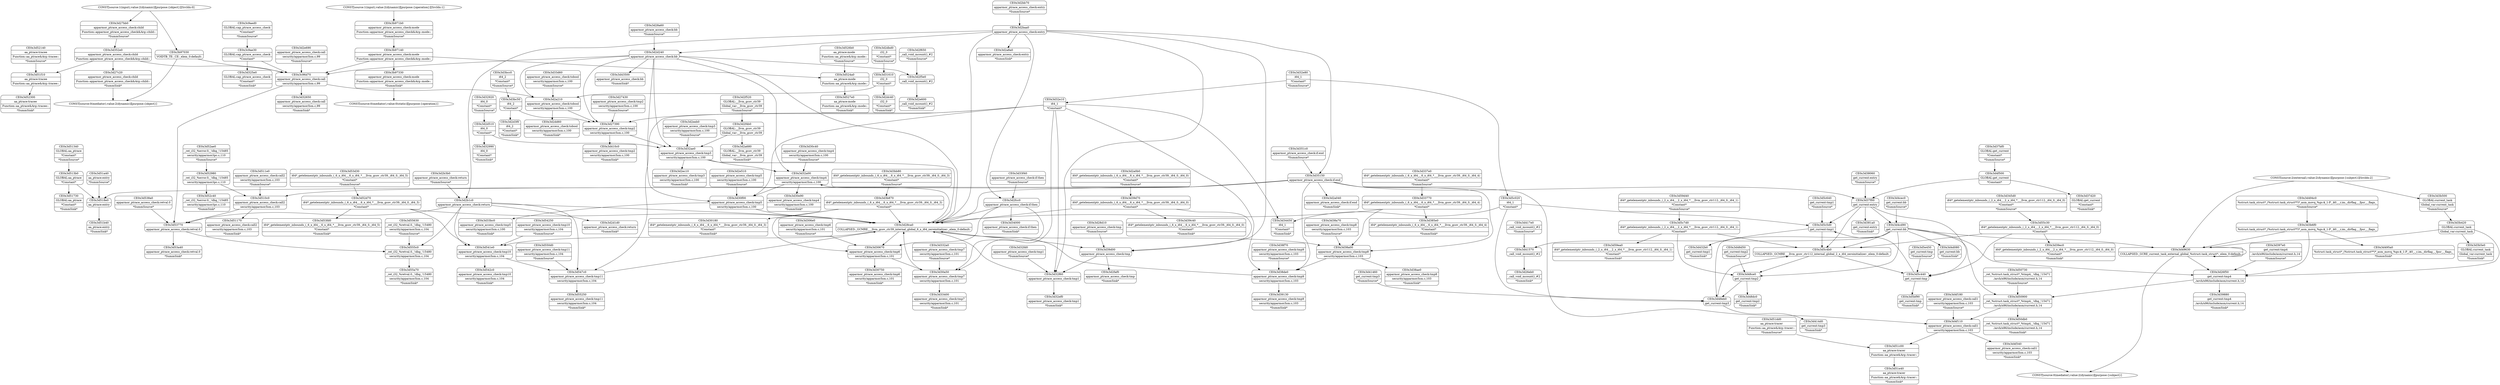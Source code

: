 digraph {
	CE0x3d32a00 [shape=record,shape=Mrecord,label="{CE0x3d32a00|apparmor_ptrace_access_check:tmp4|security/apparmor/lsm.c,100}"]
	CE0x3d37bf0 [shape=record,shape=Mrecord,label="{CE0x3d37bf0|GLOBAL:get_current|*Constant*|*SummSource*}"]
	CE0x3d4f110 [shape=record,shape=Mrecord,label="{CE0x3d4f110|apparmor_ptrace_access_check:call1|security/apparmor/lsm.c,103}"]
	CE0x3d59ea0 [shape=record,shape=Mrecord,label="{CE0x3d59ea0|i64*_getelementptr_inbounds_(_2_x_i64_,_2_x_i64_*___llvm_gcov_ctr112,_i64_0,_i64_1)|*Constant*|*SummSink*}"]
	CE0x3d306e0 [shape=record,shape=Mrecord,label="{CE0x3d306e0|apparmor_ptrace_access_check:tmp6|security/apparmor/lsm.c,101|*SummSource*}"]
	"CONST[source:0(mediator),value:2(dynamic)][purpose:{object}]"
	CE0x3d2f5e0 [shape=record,shape=Mrecord,label="{CE0x3d2f5e0|_call_void_mcount()_#2}"]
	CE0x3d524a0 [shape=record,shape=Mrecord,label="{CE0x3d524a0|aa_ptrace:mode|Function::aa_ptrace&Arg::mode::}"]
	CE0x3d526b0 [shape=record,shape=Mrecord,label="{CE0x3d526b0|aa_ptrace:mode|Function::aa_ptrace&Arg::mode::|*SummSource*}"]
	CE0x3d39880 [shape=record,shape=Mrecord,label="{CE0x3d39880|get_current:tmp4|./arch/x86/include/asm/current.h,14|*SummSink*}"]
	CE0x3d518e0 [shape=record,shape=Mrecord,label="{CE0x3d518e0|aa_ptrace:entry}"]
	CE0x3d2b3b0 [shape=record,shape=Mrecord,label="{CE0x3d2b3b0|apparmor_ptrace_access_check:return|*SummSource*}"]
	CE0x3d48eb0 [shape=record,shape=Mrecord,label="{CE0x3d48eb0|get_current:tmp3}"]
	CE0x3d35150 [shape=record,shape=Mrecord,label="{CE0x3d35150|apparmor_ptrace_access_check:if.end}"]
	CE0x3d28d10 [shape=record,shape=Mrecord,label="{CE0x3d28d10|apparmor_ptrace_access_check:tmp|*SummSource*}"]
	CE0x3d5c5d0 [shape=record,shape=Mrecord,label="{CE0x3d5c5d0|get_current:tmp1}"]
	CE0x3d49630 [shape=record,shape=Mrecord,label="{CE0x3d49630|COLLAPSED:_GCRE_current_task_external_global_%struct.task_struct*:_elem_0:default:}"]
	CE0x3d51340 [shape=record,shape=Mrecord,label="{CE0x3d51340|GLOBAL:aa_ptrace|*Constant*|*SummSource*}"]
	CE0x3d38ae0 [shape=record,shape=Mrecord,label="{CE0x3d38ae0|apparmor_ptrace_access_check:tmp8|security/apparmor/lsm.c,103|*SummSink*}"]
	CE0x3d547c0 [shape=record,shape=Mrecord,label="{CE0x3d547c0|apparmor_ptrace_access_check:tmp11|security/apparmor/lsm.c,104}"]
	CE0x3d52c40 [shape=record,shape=Mrecord,label="{CE0x3d52c40|_ret_i32_%error.0,_!dbg_!15485|security/apparmor/ipc.c,110|*SummSink*}"]
	CE0x3d385e0 [shape=record,shape=Mrecord,label="{CE0x3d385e0|i64*_getelementptr_inbounds_(_6_x_i64_,_6_x_i64_*___llvm_gcov_ctr39,_i64_0,_i64_4)|*Constant*|*SummSink*}"]
	CE0x3d30c40 [shape=record,shape=Mrecord,label="{CE0x3d30c40|apparmor_ptrace_access_check:tmp4|security/apparmor/lsm.c,100|*SummSource*}"]
	CE0x3d41570 [shape=record,shape=Mrecord,label="{CE0x3d41570|_call_void_mcount()_#2}"]
	CE0x3d3b6f0 [shape=record,shape=Mrecord,label="{CE0x3d3b6f0|%struct.task_struct*_(%struct.task_struct**)*_asm_movq_%gs:$_1:P_,$0_,_r,im,_dirflag_,_fpsr_,_flags_}"]
	CE0x3d55c30 [shape=record,shape=Mrecord,label="{CE0x3d55c30|i64*_getelementptr_inbounds_(_2_x_i64_,_2_x_i64_*___llvm_gcov_ctr112,_i64_0,_i64_0)|*Constant*}"]
	CE0x3d2eeb0 [shape=record,shape=Mrecord,label="{CE0x3d2eeb0|apparmor_ptrace_access_check:tmp3|security/apparmor/lsm.c,100|*SummSource*}"]
	CE0x3d510c0 [shape=record,shape=Mrecord,label="{CE0x3d510c0|apparmor_ptrace_access_check:call2|security/apparmor/lsm.c,103}"]
	CE0x3d48ce0 [shape=record,shape=Mrecord,label="{CE0x3d48ce0|get_current:tmp2}"]
	CE0x3d39130 [shape=record,shape=Mrecord,label="{CE0x3d39130|apparmor_ptrace_access_check:tmp9|security/apparmor/lsm.c,103|*SummSink*}"]
	CE0x3d337e0 [shape=record,shape=Mrecord,label="{CE0x3d337e0|i64*_getelementptr_inbounds_(_6_x_i64_,_6_x_i64_*___llvm_gcov_ctr39,_i64_0,_i64_4)|*Constant*|*SummSource*}"]
	CE0x3d3b870 [shape=record,shape=Mrecord,label="{CE0x3d3b870|i64*_getelementptr_inbounds_(_6_x_i64_,_6_x_i64_*___llvm_gcov_ctr39,_i64_0,_i64_3)|*Constant*}"]
	CE0x3d511e0 [shape=record,shape=Mrecord,label="{CE0x3d511e0|apparmor_ptrace_access_check:call2|security/apparmor/lsm.c,103|*SummSource*}"]
	CE0x3d2baa0 [shape=record,shape=Mrecord,label="{CE0x3d2baa0|apparmor_ptrace_access_check:entry}"]
	CE0x3d345d0 [shape=record,shape=Mrecord,label="{CE0x3d345d0|i64*_getelementptr_inbounds_(_2_x_i64_,_2_x_i64_*___llvm_gcov_ctr112,_i64_0,_i64_0)|*Constant*|*SummSource*}"]
	CE0x3c9aed0 [shape=record,shape=Mrecord,label="{CE0x3c9aed0|GLOBAL:cap_ptrace_access_check|*Constant*|*SummSource*}"]
	CE0x3d39c40 [shape=record,shape=Mrecord,label="{CE0x3d39c40|i64*_getelementptr_inbounds_(_6_x_i64_,_6_x_i64_*___llvm_gcov_ctr39,_i64_0,_i64_0)|*Constant*|*SummSink*}"]
	CE0x3d410c0 [shape=record,shape=Mrecord,label="{CE0x3d410c0|apparmor_ptrace_access_check:tmp2|security/apparmor/lsm.c,100|*SummSink*}"]
	CE0x3d30f00 [shape=record,shape=Mrecord,label="{CE0x3d30f00|apparmor_ptrace_access_check:tmp5|security/apparmor/lsm.c,100}"]
	CE0x3d2d1d0 [shape=record,shape=Mrecord,label="{CE0x3d2d1d0|apparmor_ptrace_access_check:return|*SummSink*}"]
	CE0x3d34450 [shape=record,shape=Mrecord,label="{CE0x3d34450|i64_1|*Constant*|*SummSink*}"]
	CE0x3d2e600 [shape=record,shape=Mrecord,label="{CE0x3d2e600|_call_void_mcount()_#2|*SummSink*}"]
	CE0x3d55250 [shape=record,shape=Mrecord,label="{CE0x3d55250|apparmor_ptrace_access_check:tmp11|security/apparmor/lsm.c,104|*SummSink*}"]
	"CONST[source:1(input),value:2(dynamic)][purpose:{operation}][SrcIdx:1]"
	CE0x3d51dd0 [shape=record,shape=Mrecord,label="{CE0x3d51dd0|aa_ptrace:tracer|Function::aa_ptrace&Arg::tracer::|*SummSource*}"]
	CE0x3d3b500 [shape=record,shape=Mrecord,label="{CE0x3d3b500|GLOBAL:current_task|Global_var:current_task|*SummSource*}"]
	CE0x3d542c0 [shape=record,shape=Mrecord,label="{CE0x3d542c0|apparmor_ptrace_access_check:tmp10|security/apparmor/lsm.c,104|*SummSink*}"]
	"CONST[source:1(input),value:2(dynamic)][purpose:{object}][SrcIdx:0]"
	CE0x3d53d30 [shape=record,shape=Mrecord,label="{CE0x3d53d30|i64*_getelementptr_inbounds_(_6_x_i64_,_6_x_i64_*___llvm_gcov_ctr39,_i64_0,_i64_5)|*Constant*|*SummSource*}"]
	CE0x3d5c4b0 [shape=record,shape=Mrecord,label="{CE0x3d5c4b0|COLLAPSED:_GCMRE___llvm_gcov_ctr112_internal_global_2_x_i64_zeroinitializer:_elem_0:default:}"]
	CE0x3d352e0 [shape=record,shape=Mrecord,label="{CE0x3d352e0|apparmor_ptrace_access_check:child|Function::apparmor_ptrace_access_check&Arg::child::}"]
	CE0x3d2d240 [shape=record,shape=Mrecord,label="{CE0x3d2d240|apparmor_ptrace_access_check:bb}"]
	CE0x3d33770 [shape=record,shape=Mrecord,label="{CE0x3d33770|i64*_getelementptr_inbounds_(_6_x_i64_,_6_x_i64_*___llvm_gcov_ctr39,_i64_0,_i64_4)|*Constant*}"]
	"CONST[source:2(external),value:2(dynamic)][purpose:{subject}][SrcIdx:2]"
	CE0x3d53fd0 [shape=record,shape=Mrecord,label="{CE0x3d53fd0|i64*_getelementptr_inbounds_(_6_x_i64_,_6_x_i64_*___llvm_gcov_ctr39,_i64_0,_i64_5)|*Constant*|*SummSink*}"]
	CE0x3d2faf0 [shape=record,shape=Mrecord,label="{CE0x3d2faf0|apparmor_ptrace_access_check:tmp|*SummSink*}"]
	CE0x3d27bb0 [shape=record,shape=Mrecord,label="{CE0x3d27bb0|apparmor_ptrace_access_check:child|Function::apparmor_ptrace_access_check&Arg::child::|*SummSource*}"]
	CE0x3d26f50 [shape=record,shape=Mrecord,label="{CE0x3d26f50|get_current:tmp4|./arch/x86/include/asm/current.h,14}"]
	CE0x3d2a680 [shape=record,shape=Mrecord,label="{CE0x3d2a680|GLOBAL:__llvm_gcov_ctr39|Global_var:__llvm_gcov_ctr39|*SummSink*}"]
	CE0x3d32fd0 [shape=record,shape=Mrecord,label="{CE0x3d32fd0|apparmor_ptrace_access_check:tmp1|*SummSource*}"]
	CE0x3b97330 [shape=record,shape=Mrecord,label="{CE0x3b97330|apparmor_ptrace_access_check:mode|Function::apparmor_ptrace_access_check&Arg::mode::|*SummSink*}"]
	CE0x3d55a70 [shape=record,shape=Mrecord,label="{CE0x3d55a70|_ret_i32_%retval.0,_!dbg_!15480|security/apparmor/lsm.c,104|*SummSink*}"]
	CE0x3d5e450 [shape=record,shape=Mrecord,label="{CE0x3d5e450|get_current:tmp|*SummSource*}"]
	CE0x3d550d0 [shape=record,shape=Mrecord,label="{CE0x3d550d0|apparmor_ptrace_access_check:tmp11|security/apparmor/lsm.c,104|*SummSource*}"]
	CE0x3d33bc0 [shape=record,shape=Mrecord,label="{CE0x3d33bc0|apparmor_ptrace_access_check:tmp5|security/apparmor/lsm.c,100|*SummSink*}"]
	CE0x3d325e0 [shape=record,shape=Mrecord,label="{CE0x3d325e0|GLOBAL:cap_ptrace_access_check|*Constant*|*SummSink*}"]
	CE0x3d50730 [shape=record,shape=Mrecord,label="{CE0x3d50730|_ret_%struct.task_struct*_%tmp4,_!dbg_!15471|./arch/x86/include/asm/current.h,14|*SummSource*}"]
	CE0x3d2ec10 [shape=record,shape=Mrecord,label="{CE0x3d2ec10|apparmor_ptrace_access_check:tmp3|security/apparmor/lsm.c,100|*SummSink*}"]
	CE0x3d32ef0 [shape=record,shape=Mrecord,label="{CE0x3d32ef0|apparmor_ptrace_access_check:tmp1|*SummSink*}"]
	CE0x3c96d70 [shape=record,shape=Mrecord,label="{CE0x3c96d70|apparmor_ptrace_access_check:call|security/apparmor/lsm.c,99}"]
	CE0x3d33400 [shape=record,shape=Mrecord,label="{CE0x3d33400|apparmor_ptrace_access_check:tmp7|security/apparmor/lsm.c,101|*SummSink*}"]
	CE0x3d2bb70 [shape=record,shape=Mrecord,label="{CE0x3d2bb70|apparmor_ptrace_access_check:entry|*SummSource*}"]
	CE0x3d2a210 [shape=record,shape=Mrecord,label="{CE0x3d2a210|apparmor_ptrace_access_check:tobool|security/apparmor/lsm.c,100}"]
	CE0x3d2a0b0 [shape=record,shape=Mrecord,label="{CE0x3d2a0b0|i64*_getelementptr_inbounds_(_6_x_i64_,_6_x_i64_*___llvm_gcov_ctr39,_i64_0,_i64_0)|*Constant*|*SummSource*}"]
	CE0x3d32990 [shape=record,shape=Mrecord,label="{CE0x3d32990|i64_0|*Constant*|*SummSink*}"]
	CE0x3d2a040 [shape=record,shape=Mrecord,label="{CE0x3d2a040|apparmor_ptrace_access_check:if.end|*SummSink*}"]
	CE0x3d51730 [shape=record,shape=Mrecord,label="{CE0x3d51730|GLOBAL:aa_ptrace|*Constant*|*SummSink*}"]
	CE0x3d351c0 [shape=record,shape=Mrecord,label="{CE0x3d351c0|apparmor_ptrace_access_check:if.end|*SummSource*}"]
	CE0x3d32e10 [shape=record,shape=Mrecord,label="{CE0x3d32e10|i64_1|*Constant*}"]
	CE0x3d30a50 [shape=record,shape=Mrecord,label="{CE0x3d30a50|apparmor_ptrace_access_check:tmp7|security/apparmor/lsm.c,101}"]
	CE0x3d5c440 [shape=record,shape=Mrecord,label="{CE0x3d5c440|get_current:tmp}"]
	CE0x3d2f520 [shape=record,shape=Mrecord,label="{CE0x3d2f520|GLOBAL:__llvm_gcov_ctr39|Global_var:__llvm_gcov_ctr39|*SummSource*}"]
	"CONST[source:0(mediator),value:0(static)][purpose:{operation}]"
	CE0x3d28ca0 [shape=record,shape=Mrecord,label="{CE0x3d28ca0|COLLAPSED:_GCMRE___llvm_gcov_ctr39_internal_global_6_x_i64_zeroinitializer:_elem_0:default:}"]
	CE0x3d555c0 [shape=record,shape=Mrecord,label="{CE0x3d555c0|_ret_i32_%retval.0,_!dbg_!15480|security/apparmor/lsm.c,104}"]
	"CONST[source:0(mediator),value:2(dynamic)][purpose:{subject}]"
	CE0x3d414d0 [shape=record,shape=Mrecord,label="{CE0x3d414d0|get_current:tmp3|*SummSink*}"]
	CE0x3b971b0 [shape=record,shape=Mrecord,label="{CE0x3b971b0|apparmor_ptrace_access_check:mode|Function::apparmor_ptrace_access_check&Arg::mode::|*SummSource*}"]
	CE0x3d4cec0 [shape=record,shape=Mrecord,label="{CE0x3d4cec0|get_current:bb|*SummSource*}"]
	CE0x3d5c640 [shape=record,shape=Mrecord,label="{CE0x3d5c640|get_current:tmp1|*SummSource*}"]
	CE0x3d538a0 [shape=record,shape=Mrecord,label="{CE0x3d538a0|apparmor_ptrace_access_check:retval.0|*SummSource*}"]
	CE0x3d32e80 [shape=record,shape=Mrecord,label="{CE0x3d32e80|i64_1|*Constant*|*SummSource*}"]
	CE0x3d3bcc0 [shape=record,shape=Mrecord,label="{CE0x3d3bcc0|i64_2|*Constant*|*SummSource*}"]
	CE0x3d55630 [shape=record,shape=Mrecord,label="{CE0x3d55630|_ret_i32_%retval.0,_!dbg_!15480|security/apparmor/lsm.c,104|*SummSource*}"]
	CE0x3d32f60 [shape=record,shape=Mrecord,label="{CE0x3d32f60|apparmor_ptrace_access_check:tmp1}"]
	CE0x3d397e0 [shape=record,shape=Mrecord,label="{CE0x3d397e0|get_current:tmp4|./arch/x86/include/asm/current.h,14|*SummSource*}"]
	CE0x3d4d080 [shape=record,shape=Mrecord,label="{CE0x3d4d080|get_current:bb|*SummSink*}"]
	CE0x3d4cd90 [shape=record,shape=Mrecord,label="{CE0x3d4cd90|get_current:bb}"]
	CE0x3d38a00 [shape=record,shape=Mrecord,label="{CE0x3d38a00|apparmor_ptrace_access_check:tmp8|security/apparmor/lsm.c,103}"]
	CE0x3d3bb80 [shape=record,shape=Mrecord,label="{CE0x3d3bb80|i64*_getelementptr_inbounds_(_6_x_i64_,_6_x_i64_*___llvm_gcov_ctr39,_i64_0,_i64_3)|*Constant*|*SummSource*}"]
	CE0x3d38a70 [shape=record,shape=Mrecord,label="{CE0x3d38a70|apparmor_ptrace_access_check:tmp8|security/apparmor/lsm.c,103|*SummSource*}"]
	CE0x3d5bf90 [shape=record,shape=Mrecord,label="{CE0x3d5bf90|get_current:tmp|*SummSink*}"]
	CE0x3d3bc50 [shape=record,shape=Mrecord,label="{CE0x3d3bc50|i64_2|*Constant*}"]
	CE0x3d50db0 [shape=record,shape=Mrecord,label="{CE0x3d50db0|_ret_%struct.task_struct*_%tmp4,_!dbg_!15471|./arch/x86/include/asm/current.h,14|*SummSink*}"]
	CE0x3d541e0 [shape=record,shape=Mrecord,label="{CE0x3d541e0|apparmor_ptrace_access_check:tmp10|security/apparmor/lsm.c,104}"]
	CE0x3d2e510 [shape=record,shape=Mrecord,label="{CE0x3d2e510|apparmor_ptrace_access_check:tmp5|security/apparmor/lsm.c,100|*SummSource*}"]
	CE0x3d494c0 [shape=record,shape=Mrecord,label="{CE0x3d494c0|%struct.task_struct*_(%struct.task_struct**)*_asm_movq_%gs:$_1:P_,$0_,_r,im,_dirflag_,_fpsr_,_flags_|*SummSource*}"]
	CE0x3b97140 [shape=record,shape=Mrecord,label="{CE0x3b97140|apparmor_ptrace_access_check:mode|Function::apparmor_ptrace_access_check&Arg::mode::}"]
	CE0x3d53a40 [shape=record,shape=Mrecord,label="{CE0x3d53a40|apparmor_ptrace_access_check:retval.0|*SummSink*}"]
	CE0x3d38f70 [shape=record,shape=Mrecord,label="{CE0x3d38f70|apparmor_ptrace_access_check:tmp9|security/apparmor/lsm.c,103|*SummSource*}"]
	CE0x3d32920 [shape=record,shape=Mrecord,label="{CE0x3d32920|i64_0|*Constant*|*SummSource*}"]
	CE0x3d31610 [shape=record,shape=Mrecord,label="{CE0x3d31610|i32_0|*Constant*}"]
	CE0x3d37d20 [shape=record,shape=Mrecord,label="{CE0x3d37d20|GLOBAL:get_current|*Constant*|*SummSink*}"]
	CE0x3d52980 [shape=record,shape=Mrecord,label="{CE0x3d52980|_ret_i32_%error.0,_!dbg_!15485|security/apparmor/ipc.c,110}"]
	CE0x3d54250 [shape=record,shape=Mrecord,label="{CE0x3d54250|apparmor_ptrace_access_check:tmp10|security/apparmor/lsm.c,104|*SummSource*}"]
	CE0x3d5c020 [shape=record,shape=Mrecord,label="{CE0x3d5c020|i64_1|*Constant*}"]
	CE0x3d32650 [shape=record,shape=Mrecord,label="{CE0x3d32650|apparmor_ptrace_access_check:call|security/apparmor/lsm.c,99|*SummSink*}"]
	CE0x3d50900 [shape=record,shape=Mrecord,label="{CE0x3d50900|_ret_%struct.task_struct*_%tmp4,_!dbg_!15471|./arch/x86/include/asm/current.h,14}"]
	CE0x3d2e690 [shape=record,shape=Mrecord,label="{CE0x3d2e690|apparmor_ptrace_access_check:call|security/apparmor/lsm.c,99|*SummSource*}"]
	CE0x3d2a8a0 [shape=record,shape=Mrecord,label="{CE0x3d2a8a0|apparmor_ptrace_access_check:entry|*SummSink*}"]
	CE0x3d2d3f0 [shape=record,shape=Mrecord,label="{CE0x3d2d3f0|i64_2|*Constant*|*SummSink*}"]
	CE0x3d39ec0 [shape=record,shape=Mrecord,label="{CE0x3d39ec0|i64*_getelementptr_inbounds_(_2_x_i64_,_2_x_i64_*___llvm_gcov_ctr112,_i64_0,_i64_0)|*Constant*|*SummSink*}"]
	CE0x3d33f40 [shape=record,shape=Mrecord,label="{CE0x3d33f40|apparmor_ptrace_access_check:if.then|*SummSource*}"]
	CE0x3d51c00 [shape=record,shape=Mrecord,label="{CE0x3d51c00|aa_ptrace:tracer|Function::aa_ptrace&Arg::tracer::}"]
	CE0x3d2d510 [shape=record,shape=Mrecord,label="{CE0x3d2d510|i64_0|*Constant*}"]
	CE0x3d332a0 [shape=record,shape=Mrecord,label="{CE0x3d332a0|apparmor_ptrace_access_check:tmp7|security/apparmor/lsm.c,101|*SummSource*}"]
	CE0x3d30670 [shape=record,shape=Mrecord,label="{CE0x3d30670|apparmor_ptrace_access_check:tmp6|security/apparmor/lsm.c,101}"]
	CE0x3d38060 [shape=record,shape=Mrecord,label="{CE0x3d38060|get_current:entry|*SummSource*}"]
	CE0x3d381a0 [shape=record,shape=Mrecord,label="{CE0x3d381a0|get_current:entry|*SummSink*}"]
	CE0x3d417e0 [shape=record,shape=Mrecord,label="{CE0x3d417e0|_call_void_mcount()_#2|*SummSource*}"]
	CE0x3d2dbd0 [shape=record,shape=Mrecord,label="{CE0x3d2dbd0|i32_0|*Constant*|*SummSource*}"]
	CE0x3d51a40 [shape=record,shape=Mrecord,label="{CE0x3d51a40|aa_ptrace:entry|*SummSource*}"]
	CE0x3d27430 [shape=record,shape=Mrecord,label="{CE0x3d27430|apparmor_ptrace_access_check:tmp2|security/apparmor/lsm.c,100|*SummSource*}"]
	CE0x3d2dd60 [shape=record,shape=Mrecord,label="{CE0x3d2dd60|apparmor_ptrace_access_check:tobool|security/apparmor/lsm.c,100|*SummSink*}"]
	CE0x3d4f500 [shape=record,shape=Mrecord,label="{CE0x3d4f500|GLOBAL:get_current|*Constant*}"]
	CE0x3d27c20 [shape=record,shape=Mrecord,label="{CE0x3d27c20|apparmor_ptrace_access_check:child|Function::apparmor_ptrace_access_check&Arg::child::|*SummSink*}"]
	CE0x3d513b0 [shape=record,shape=Mrecord,label="{CE0x3d513b0|GLOBAL:aa_ptrace|*Constant*}"]
	CE0x3d51e40 [shape=record,shape=Mrecord,label="{CE0x3d51e40|aa_ptrace:tracer|Function::aa_ptrace&Arg::tracer::|*SummSink*}"]
	CE0x3d41460 [shape=record,shape=Mrecord,label="{CE0x3d41460|get_current:tmp3|*SummSource*}"]
	CE0x3d53770 [shape=record,shape=Mrecord,label="{CE0x3d53770|apparmor_ptrace_access_check:retval.0}"]
	CE0x3d59d40 [shape=record,shape=Mrecord,label="{CE0x3d59d40|i64*_getelementptr_inbounds_(_2_x_i64_,_2_x_i64_*___llvm_gcov_ctr112,_i64_0,_i64_1)|*Constant*|*SummSource*}"]
	CE0x3d432b0 [shape=record,shape=Mrecord,label="{CE0x3d432b0|get_current:tmp1|*SummSink*}"]
	CE0x3d3b5e0 [shape=record,shape=Mrecord,label="{CE0x3d3b5e0|GLOBAL:current_task|Global_var:current_task|*SummSink*}"]
	CE0x3d30750 [shape=record,shape=Mrecord,label="{CE0x3d30750|apparmor_ptrace_access_check:tmp6|security/apparmor/lsm.c,101|*SummSink*}"]
	CE0x3d30e90 [shape=record,shape=Mrecord,label="{CE0x3d30e90|apparmor_ptrace_access_check:tmp4|security/apparmor/lsm.c,100|*SummSink*}"]
	CE0x3d27390 [shape=record,shape=Mrecord,label="{CE0x3d27390|apparmor_ptrace_access_check:tmp2|security/apparmor/lsm.c,100}"]
	CE0x3d527e0 [shape=record,shape=Mrecord,label="{CE0x3d527e0|aa_ptrace:mode|Function::aa_ptrace&Arg::mode::|*SummSink*}"]
	CE0x3d28a60 [shape=record,shape=Mrecord,label="{CE0x3d28a60|apparmor_ptrace_access_check:bb|*SummSource*}"]
	CE0x3d48dc0 [shape=record,shape=Mrecord,label="{CE0x3d48dc0|get_current:tmp2|*SummSink*}"]
	CE0x3d52300 [shape=record,shape=Mrecord,label="{CE0x3d52300|aa_ptrace:tracee|Function::aa_ptrace&Arg::tracee::|*SummSink*}"]
	CE0x3d52ae0 [shape=record,shape=Mrecord,label="{CE0x3d52ae0|_ret_i32_%error.0,_!dbg_!15485|security/apparmor/ipc.c,110|*SummSource*}"]
	CE0x3d3b420 [shape=record,shape=Mrecord,label="{CE0x3d3b420|GLOBAL:current_task|Global_var:current_task}"]
	CE0x3d30180 [shape=record,shape=Mrecord,label="{CE0x3d30180|i64*_getelementptr_inbounds_(_6_x_i64_,_6_x_i64_*___llvm_gcov_ctr39,_i64_0,_i64_3)|*Constant*|*SummSink*}"]
	CE0x3d37f00 [shape=record,shape=Mrecord,label="{CE0x3d37f00|get_current:entry}"]
	CE0x3d2fcc0 [shape=record,shape=Mrecord,label="{CE0x3d2fcc0|apparmor_ptrace_access_check:if.then}"]
	CE0x3d32ae0 [shape=record,shape=Mrecord,label="{CE0x3d32ae0|apparmor_ptrace_access_check:tmp3|security/apparmor/lsm.c,100}"]
	CE0x3d4f340 [shape=record,shape=Mrecord,label="{CE0x3d4f340|apparmor_ptrace_access_check:call1|security/apparmor/lsm.c,103|*SummSink*}"]
	CE0x3d51f10 [shape=record,shape=Mrecord,label="{CE0x3d51f10|aa_ptrace:tracee|Function::aa_ptrace&Arg::tracee::}"]
	CE0x3c9ae30 [shape=record,shape=Mrecord,label="{CE0x3c9ae30|GLOBAL:cap_ptrace_access_check|*Constant*}"]
	CE0x3d5c7d0 [shape=record,shape=Mrecord,label="{CE0x3d5c7d0|i64*_getelementptr_inbounds_(_2_x_i64_,_2_x_i64_*___llvm_gcov_ctr112,_i64_0,_i64_1)|*Constant*}"]
	CE0x3d38de0 [shape=record,shape=Mrecord,label="{CE0x3d38de0|apparmor_ptrace_access_check:tmp9|security/apparmor/lsm.c,103}"]
	CE0x3d51170 [shape=record,shape=Mrecord,label="{CE0x3d51170|apparmor_ptrace_access_check:call2|security/apparmor/lsm.c,103|*SummSink*}"]
	CE0x3d48d50 [shape=record,shape=Mrecord,label="{CE0x3d48d50|get_current:tmp2|*SummSource*}"]
	CE0x3d2f4b0 [shape=record,shape=Mrecord,label="{CE0x3d2f4b0|GLOBAL:__llvm_gcov_ctr39|Global_var:__llvm_gcov_ctr39}"]
	CE0x3d2f650 [shape=record,shape=Mrecord,label="{CE0x3d2f650|_call_void_mcount()_#2|*SummSource*}"]
	CE0x3d33d60 [shape=record,shape=Mrecord,label="{CE0x3d33d60|apparmor_ptrace_access_check:tobool|security/apparmor/lsm.c,100|*SummSource*}"]
	CE0x3d52d70 [shape=record,shape=Mrecord,label="{CE0x3d52d70|i64*_getelementptr_inbounds_(_6_x_i64_,_6_x_i64_*___llvm_gcov_ctr39,_i64_0,_i64_5)|*Constant*}"]
	CE0x3d495a0 [shape=record,shape=Mrecord,label="{CE0x3d495a0|%struct.task_struct*_(%struct.task_struct**)*_asm_movq_%gs:$_1:P_,$0_,_r,im,_dirflag_,_fpsr_,_flags_|*SummSink*}"]
	CE0x3d2dc40 [shape=record,shape=Mrecord,label="{CE0x3d2dc40|i32_0|*Constant*|*SummSink*}"]
	CE0x3d34000 [shape=record,shape=Mrecord,label="{CE0x3d34000|apparmor_ptrace_access_check:if.then|*SummSink*}"]
	CE0x3d39d00 [shape=record,shape=Mrecord,label="{CE0x3d39d00|apparmor_ptrace_access_check:tmp}"]
	CE0x3d43500 [shape=record,shape=Mrecord,label="{CE0x3d43500|apparmor_ptrace_access_check:bb|*SummSink*}"]
	CE0x3d52140 [shape=record,shape=Mrecord,label="{CE0x3d52140|aa_ptrace:tracee|Function::aa_ptrace&Arg::tracee::|*SummSource*}"]
	CE0x3d26eb0 [shape=record,shape=Mrecord,label="{CE0x3d26eb0|_call_void_mcount()_#2|*SummSink*}"]
	CE0x3d2b1c0 [shape=record,shape=Mrecord,label="{CE0x3d2b1c0|apparmor_ptrace_access_check:return}"]
	CE0x3d39d70 [shape=record,shape=Mrecord,label="{CE0x3d39d70|i64*_getelementptr_inbounds_(_6_x_i64_,_6_x_i64_*___llvm_gcov_ctr39,_i64_0,_i64_0)|*Constant*}"]
	CE0x3d4f180 [shape=record,shape=Mrecord,label="{CE0x3d4f180|apparmor_ptrace_access_check:call1|security/apparmor/lsm.c,103|*SummSource*}"]
	CE0x3b97030 [shape=record,shape=Mrecord,label="{CE0x3b97030|VOIDTB_TE:_CE:_elem_0:default:}"]
	CE0x3d51b40 [shape=record,shape=Mrecord,label="{CE0x3d51b40|aa_ptrace:entry|*SummSink*}"]
	CE0x3d39d70 -> CE0x3d39d00
	CE0x3d28ca0 -> CE0x3d39d00
	CE0x3d31610 -> CE0x3d2dc40
	CE0x3d33770 -> CE0x3d38a00
	CE0x3d2fcc0 -> CE0x3d28ca0
	CE0x3d33f40 -> CE0x3d2fcc0
	CE0x3d352e0 -> CE0x3d51f10
	CE0x3d52d70 -> CE0x3d53fd0
	CE0x3d541e0 -> CE0x3d547c0
	CE0x3d2f650 -> CE0x3d2f5e0
	CE0x3d518e0 -> CE0x3d51b40
	"CONST[source:2(external),value:2(dynamic)][purpose:{subject}][SrcIdx:2]" -> CE0x3d49630
	CE0x3d3b870 -> CE0x3d28ca0
	CE0x3d306e0 -> CE0x3d30670
	CE0x3d2e690 -> CE0x3c96d70
	CE0x3d38a00 -> CE0x3d38de0
	CE0x3d51f10 -> CE0x3d52300
	CE0x3d55630 -> CE0x3d555c0
	CE0x3d345d0 -> CE0x3d55c30
	CE0x3d2d240 -> CE0x3c96d70
	CE0x3d4cd90 -> CE0x3d49630
	CE0x3d30a50 -> CE0x3d33400
	CE0x3d35150 -> CE0x3d518e0
	CE0x3d526b0 -> CE0x3d524a0
	CE0x3d59d40 -> CE0x3d5c7d0
	CE0x3d49630 -> CE0x3d49630
	CE0x3d2f4b0 -> CE0x3d32ae0
	CE0x3d51a40 -> CE0x3d518e0
	CE0x3d52d70 -> CE0x3d541e0
	CE0x3d547c0 -> CE0x3d28ca0
	CE0x3d4cd90 -> CE0x3d50900
	CE0x3d4cd90 -> CE0x3d48eb0
	CE0x3d3bb80 -> CE0x3d3b870
	CE0x3d32ae0 -> CE0x3d32a00
	CE0x3d32a00 -> CE0x3d30f00
	CE0x3d2d240 -> CE0x3d27390
	CE0x3d352e0 -> CE0x3d27c20
	CE0x3d3b420 -> CE0x3d26f50
	CE0x3d32e80 -> CE0x3d32e10
	CE0x3d5c7d0 -> CE0x3d48ce0
	CE0x3d38a00 -> CE0x3d38ae0
	CE0x3d27bb0 -> CE0x3d352e0
	CE0x3d555c0 -> CE0x3d55a70
	CE0x3d2f520 -> CE0x3d2f4b0
	CE0x3d3b500 -> CE0x3d3b420
	CE0x3d2f4b0 -> CE0x3d2a680
	CE0x3d32e10 -> CE0x3d38de0
	CE0x3d5e450 -> CE0x3d5c440
	CE0x3d32e10 -> CE0x3d30f00
	CE0x3d30f00 -> CE0x3d33bc0
	CE0x3d37bf0 -> CE0x3d4f500
	CE0x3d30670 -> CE0x3d30750
	CE0x3d5c440 -> CE0x3d5bf90
	CE0x3d337e0 -> CE0x3d33770
	CE0x3d3b870 -> CE0x3d30670
	CE0x3d2d240 -> CE0x3d32ae0
	CE0x3d37f00 -> CE0x3d5c440
	CE0x3d51c00 -> CE0x3d51e40
	CE0x3d2d510 -> CE0x3d32ae0
	CE0x3d2d240 -> CE0x3d32a00
	CE0x3d32920 -> CE0x3d2d510
	CE0x3d2bb70 -> CE0x3d2baa0
	CE0x3d541e0 -> CE0x3d542c0
	CE0x3d35150 -> CE0x3d38a00
	CE0x3d48d50 -> CE0x3d48ce0
	CE0x3d39d70 -> CE0x3d39c40
	CE0x3d494c0 -> CE0x3d3b6f0
	CE0x3d2b1c0 -> CE0x3d555c0
	CE0x3d54250 -> CE0x3d541e0
	CE0x3d2fcc0 -> CE0x3d30670
	CE0x3d28ca0 -> CE0x3d30670
	CE0x3d547c0 -> CE0x3d55250
	CE0x3d2fcc0 -> CE0x3d30a50
	CE0x3d32ae0 -> CE0x3d2ec10
	CE0x3d510c0 -> CE0x3d53770
	CE0x3d2d240 -> CE0x3d2a210
	CE0x3d50900 -> CE0x3d50db0
	CE0x3d2d240 -> CE0x3d2f5e0
	CE0x3d5c020 -> CE0x3d48eb0
	CE0x3d2fcc0 -> CE0x3d34000
	CE0x3d5c5d0 -> CE0x3d5c4b0
	CE0x3d35150 -> CE0x3d28ca0
	CE0x3d2b1c0 -> CE0x3d53770
	CE0x3d2b1c0 -> CE0x3d541e0
	CE0x3d52980 -> CE0x3d52c40
	CE0x3d30c40 -> CE0x3d32a00
	CE0x3c96d70 -> CE0x3d53770
	CE0x3d35150 -> CE0x3d37f00
	CE0x3d32f60 -> CE0x3d32ef0
	CE0x3c96d70 -> CE0x3d32650
	CE0x3d4cd90 -> CE0x3d26f50
	CE0x3d27c20 -> "CONST[source:0(mediator),value:2(dynamic)][purpose:{object}]"
	CE0x3d2eeb0 -> CE0x3d32ae0
	"CONST[source:1(input),value:2(dynamic)][purpose:{object}][SrcIdx:0]" -> CE0x3d27bb0
	CE0x3b97140 -> CE0x3d524a0
	CE0x3d4f180 -> CE0x3d4f110
	CE0x3d38de0 -> CE0x3d39130
	CE0x3d28d10 -> CE0x3d39d00
	CE0x3d28a60 -> CE0x3d2d240
	CE0x3d5c7d0 -> CE0x3d59ea0
	CE0x3d35150 -> CE0x3d2a040
	CE0x3d51340 -> CE0x3d513b0
	CE0x3d35150 -> CE0x3d510c0
	CE0x3d5c4b0 -> CE0x3d5c440
	CE0x3d2d510 -> CE0x3d32990
	CE0x3d48ce0 -> CE0x3d48dc0
	CE0x3d53770 -> CE0x3d53a40
	CE0x3d32e10 -> CE0x3d547c0
	CE0x3d2d240 -> CE0x3d28ca0
	CE0x3d50730 -> CE0x3d50900
	CE0x3d31610 -> CE0x3d2a210
	CE0x3d41570 -> CE0x3d26eb0
	"CONST[source:1(input),value:2(dynamic)][purpose:{object}][SrcIdx:0]" -> CE0x3b97030
	CE0x3d2a210 -> CE0x3d27390
	CE0x3d5c5d0 -> CE0x3d432b0
	CE0x3d38de0 -> CE0x3d28ca0
	CE0x3d35150 -> CE0x3d38de0
	CE0x3d2e510 -> CE0x3d30f00
	CE0x3d32e10 -> CE0x3d27390
	CE0x3d2f5e0 -> CE0x3d2e600
	CE0x3d27390 -> CE0x3d32ae0
	CE0x3d2baa0 -> CE0x3d2d240
	CE0x3b97140 -> CE0x3b97330
	CE0x3d39d70 -> CE0x3d28ca0
	CE0x3d4f500 -> CE0x3d37f00
	CE0x3d5c7d0 -> CE0x3d5c4b0
	CE0x3d48ce0 -> CE0x3d48eb0
	CE0x3d32f60 -> CE0x3d28ca0
	CE0x3d2b1c0 -> CE0x3d2d1d0
	CE0x3d52ae0 -> CE0x3d52980
	CE0x3d2baa0 -> CE0x3d28ca0
	CE0x3d2baa0 -> CE0x3d39d00
	CE0x3d38f70 -> CE0x3d38de0
	CE0x3d55c30 -> CE0x3d5c4b0
	CE0x3d32a00 -> CE0x3d30e90
	CE0x3d32fd0 -> CE0x3d32f60
	CE0x3d53770 -> CE0x3d555c0
	CE0x3d38060 -> CE0x3d37f00
	CE0x3d26f50 -> CE0x3d50900
	CE0x3d35150 -> CE0x3d4f110
	CE0x3d417e0 -> CE0x3d41570
	CE0x3d2baa0 -> CE0x3d32f60
	CE0x3d26f50 -> CE0x3d39880
	CE0x3d53d30 -> CE0x3d52d70
	CE0x3d5c4b0 -> CE0x3d48ce0
	CE0x3c9ae30 -> CE0x3d325e0
	CE0x3d52140 -> CE0x3d51f10
	CE0x3d5c440 -> CE0x3d5c5d0
	CE0x3c96d70 -> CE0x3d2a210
	CE0x3d2dbd0 -> CE0x3d31610
	CE0x3d2baa0 -> CE0x3d35150
	"CONST[source:1(input),value:2(dynamic)][purpose:{operation}][SrcIdx:1]" -> CE0x3b971b0
	CE0x3d332a0 -> CE0x3d30a50
	CE0x3d55c30 -> CE0x3d5c440
	CE0x3d2d240 -> CE0x3d30f00
	CE0x3b97030 -> CE0x3c96d70
	CE0x3d37f00 -> CE0x3d5c4b0
	CE0x3d352e0 -> CE0x3c96d70
	CE0x3d48eb0 -> CE0x3d414d0
	CE0x3d37f00 -> CE0x3d5c5d0
	CE0x3d3b420 -> CE0x3d49630
	CE0x3d32e80 -> CE0x3d5c020
	CE0x3d37f00 -> CE0x3d381a0
	CE0x3d51dd0 -> CE0x3d51c00
	CE0x3d2baa0 -> CE0x3d2b1c0
	CE0x3d28ca0 -> CE0x3d38a00
	CE0x3d513b0 -> CE0x3d518e0
	CE0x3d2b1c0 -> CE0x3d28ca0
	CE0x3d49630 -> "CONST[source:0(mediator),value:2(dynamic)][purpose:{subject}]"
	CE0x3d32e10 -> CE0x3d30a50
	CE0x3d27430 -> CE0x3d27390
	CE0x3d510c0 -> CE0x3d51170
	CE0x3d55c30 -> CE0x3d39ec0
	CE0x3d538a0 -> CE0x3d53770
	CE0x3d52d70 -> CE0x3d28ca0
	CE0x3d3bcc0 -> CE0x3d3bc50
	CE0x3d4f110 -> CE0x3d51c00
	CE0x3d5c640 -> CE0x3d5c5d0
	CE0x3d41460 -> CE0x3d48eb0
	CE0x3d2a0b0 -> CE0x3d39d70
	CE0x3d4f110 -> CE0x3d4f340
	CE0x3d2d240 -> CE0x3d43500
	CE0x3d397e0 -> CE0x3d26f50
	CE0x3d3b6f0 -> CE0x3d26f50
	CE0x3d4cec0 -> CE0x3d4cd90
	CE0x3b97140 -> CE0x3c96d70
	CE0x3d33770 -> CE0x3d28ca0
	CE0x3d4f340 -> "CONST[source:0(mediator),value:2(dynamic)][purpose:{subject}]"
	CE0x3d39d00 -> CE0x3d32f60
	CE0x3d2a210 -> CE0x3d2dd60
	CE0x3d39d00 -> CE0x3d2faf0
	CE0x3d3b420 -> CE0x3d3b5e0
	CE0x3d38a70 -> CE0x3d38a00
	CE0x3d4cd90 -> CE0x3d48ce0
	CE0x3b97030 -> "CONST[source:0(mediator),value:2(dynamic)][purpose:{object}]"
	CE0x3c9ae30 -> CE0x3c96d70
	CE0x3d49630 -> CE0x3d26f50
	CE0x3d3bc50 -> CE0x3d2d3f0
	CE0x3d3bc50 -> CE0x3d27390
	CE0x3d33770 -> CE0x3d385e0
	CE0x3d511e0 -> CE0x3d510c0
	CE0x3d37f00 -> CE0x3d4cd90
	CE0x3d550d0 -> CE0x3d547c0
	CE0x3d28ca0 -> CE0x3d32a00
	CE0x3d4cd90 -> CE0x3d4d080
	CE0x3d32e10 -> CE0x3d32f60
	CE0x3d33d60 -> CE0x3d2a210
	CE0x3d32e10 -> CE0x3d34450
	"CONST[source:2(external),value:2(dynamic)][purpose:{subject}][SrcIdx:2]" -> CE0x3d3b500
	CE0x3b97330 -> "CONST[source:0(mediator),value:0(static)][purpose:{operation}]"
	CE0x3d513b0 -> CE0x3d51730
	CE0x3d5c020 -> CE0x3d34450
	CE0x3d3b6f0 -> CE0x3d495a0
	CE0x3c9aed0 -> CE0x3c9ae30
	CE0x3d3b6f0 -> CE0x3d49630
	CE0x3d524a0 -> CE0x3d527e0
	CE0x3d52980 -> CE0x3d510c0
	CE0x3d4f500 -> CE0x3d37d20
	CE0x3d4cd90 -> CE0x3d41570
	CE0x3d48eb0 -> CE0x3d5c4b0
	CE0x3d2b3b0 -> CE0x3d2b1c0
	CE0x3d5c020 -> CE0x3d5c5d0
	CE0x3d2b1c0 -> CE0x3d547c0
	CE0x3b971b0 -> CE0x3b97140
	CE0x3d50900 -> CE0x3d4f110
	CE0x3d30f00 -> CE0x3d28ca0
	CE0x3d4cd90 -> CE0x3d5c4b0
	CE0x3d3b870 -> CE0x3d30180
	CE0x3d27390 -> CE0x3d410c0
	CE0x3d30a50 -> CE0x3d28ca0
	CE0x3d32ae0 -> CE0x3d28ca0
	CE0x3d2baa0 -> CE0x3d2a8a0
	CE0x3d30670 -> CE0x3d30a50
	CE0x3d28ca0 -> CE0x3d541e0
	CE0x3d351c0 -> CE0x3d35150
	CE0x3d2baa0 -> CE0x3d2fcc0
}